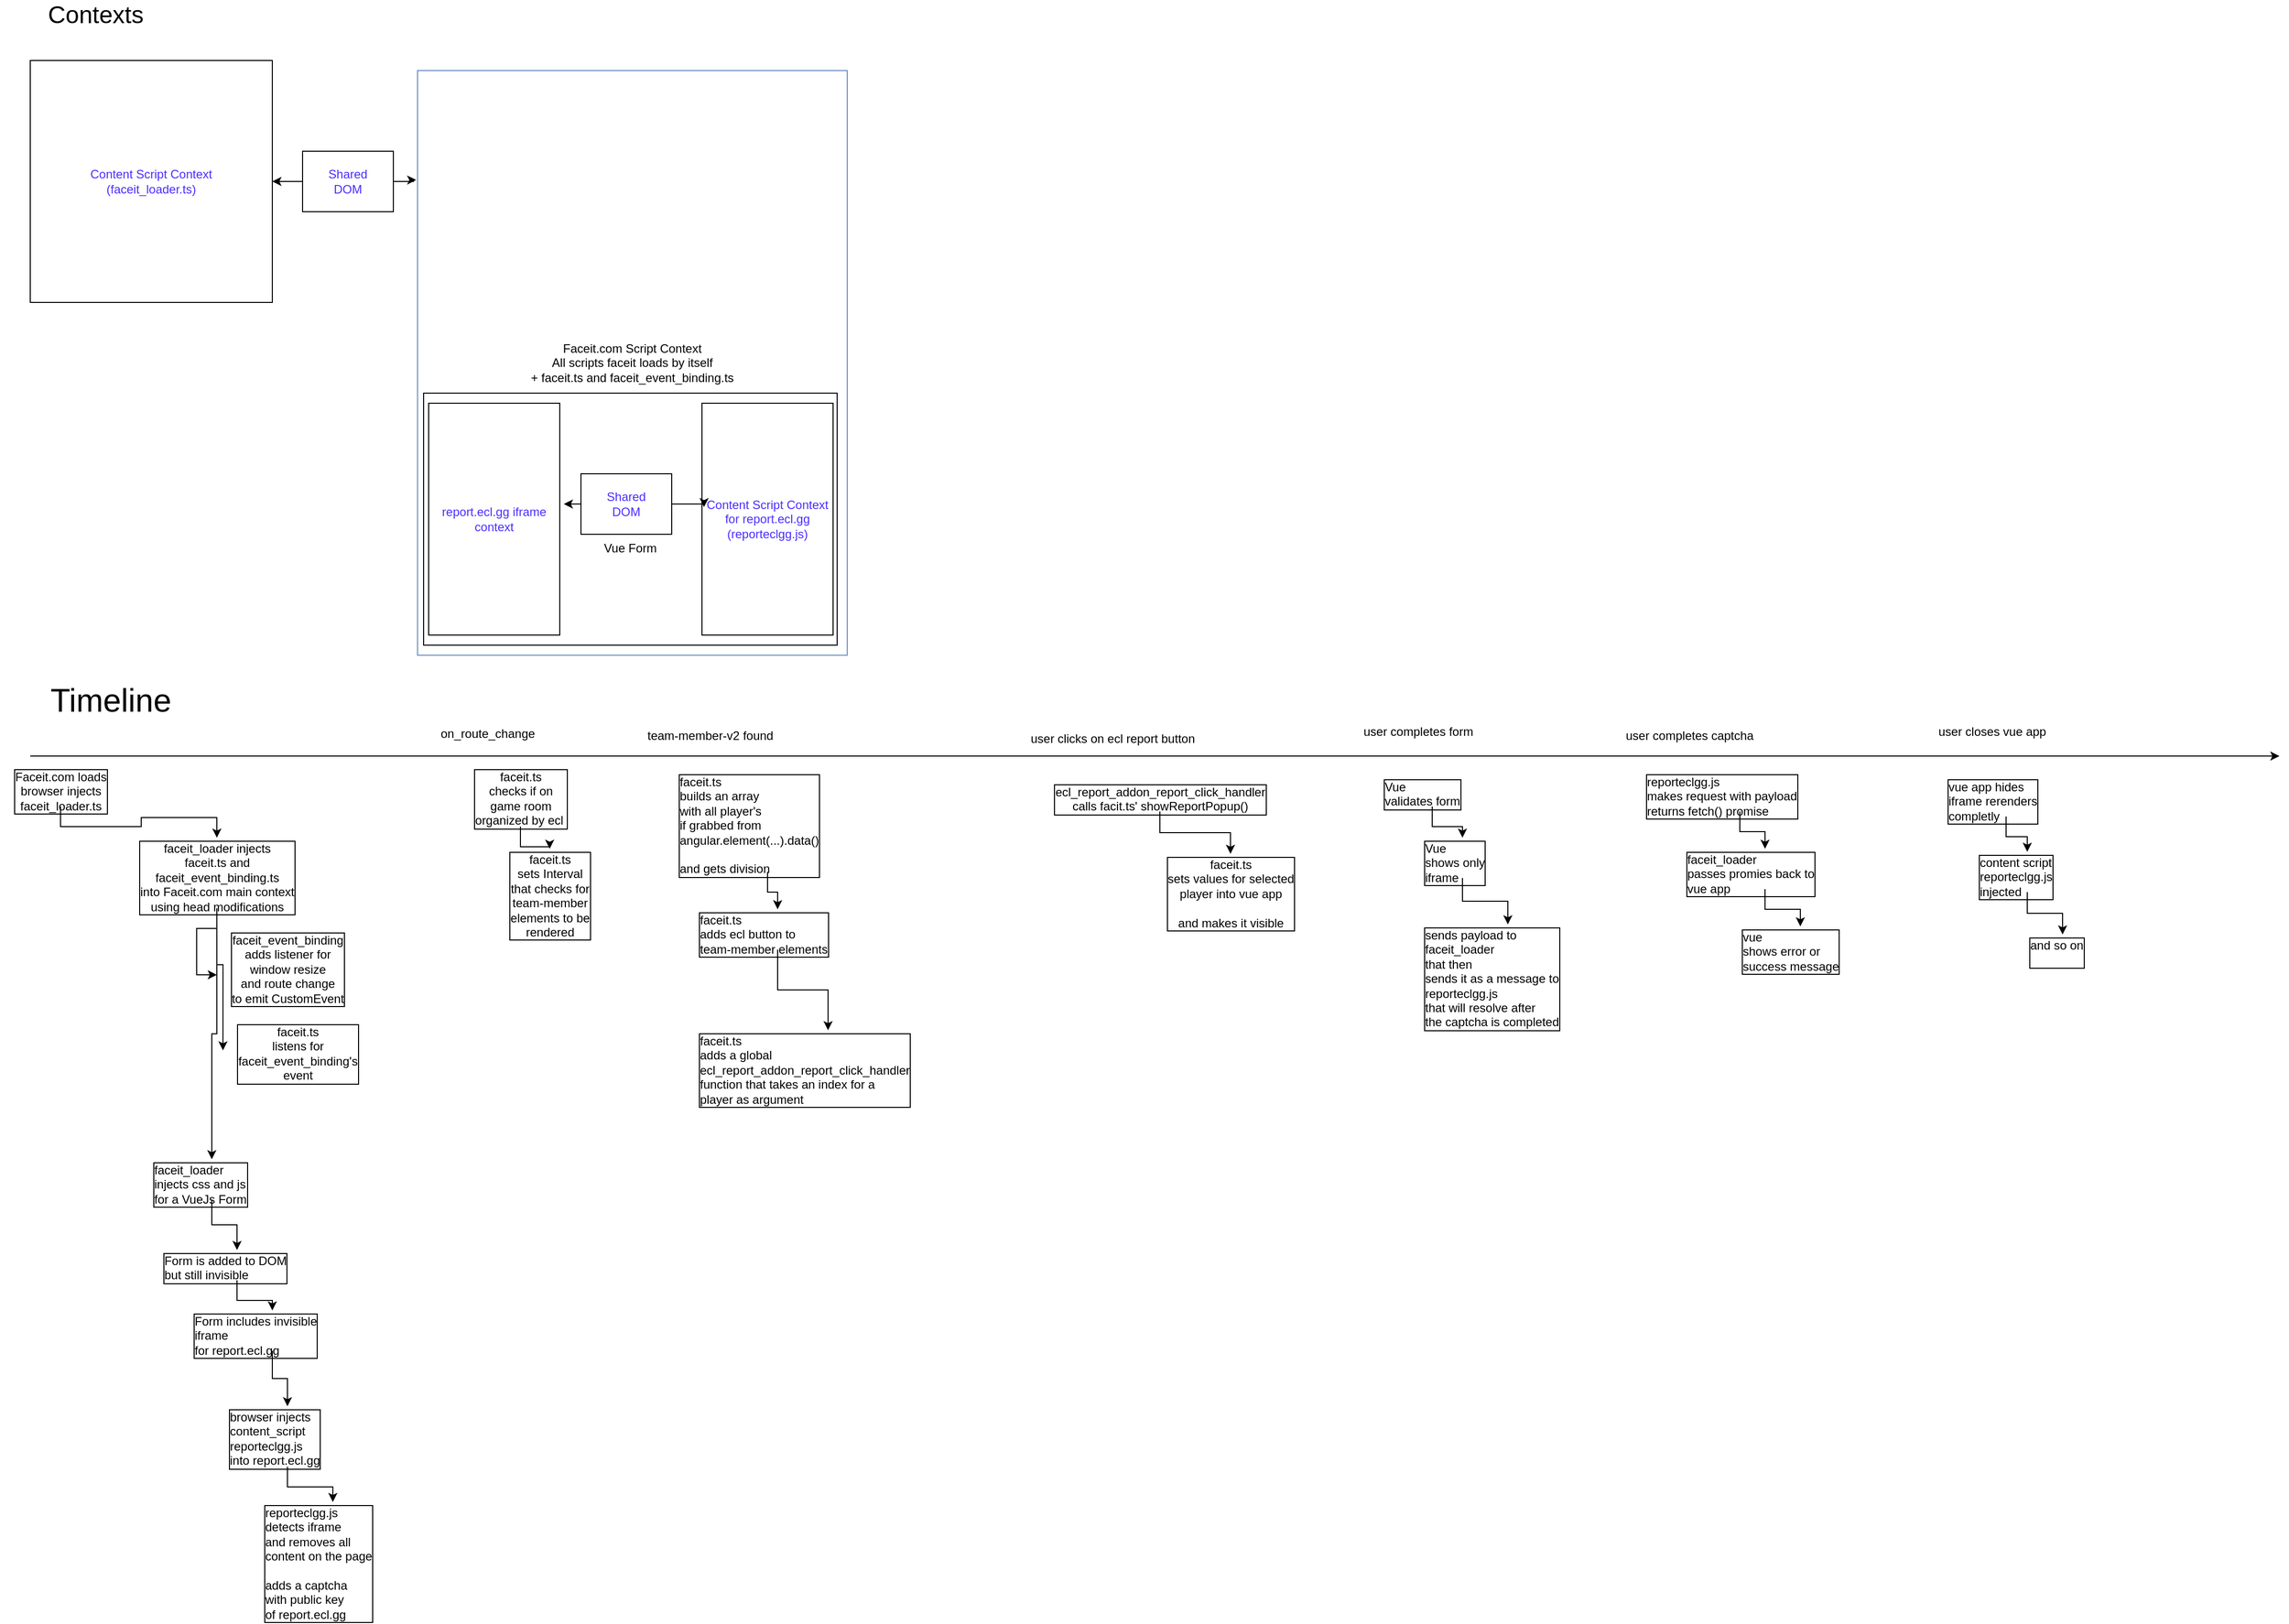 <mxfile version="11.2.3" type="device" pages="1"><diagram id="KSiuPfkT_5o3lUFsNJEc" name="Page-1"><mxGraphModel dx="1422" dy="806" grid="1" gridSize="10" guides="1" tooltips="1" connect="1" arrows="1" fold="1" page="1" pageScale="1" pageWidth="827" pageHeight="1169" math="0" shadow="0"><root><mxCell id="0"/><mxCell id="1" parent="0"/><mxCell id="Hacj__3jMwQTstBHI_Om-1" value="&lt;div&gt;Faceit.com Script Context&lt;/div&gt;&lt;div&gt;All scripts faceit loads by itself&lt;/div&gt;&lt;div&gt;+ faceit.ts and faceit_event_binding.ts&lt;br&gt;&lt;/div&gt;" style="rounded=0;whiteSpace=wrap;html=1;fillColor=none;strokeColor=#6c8ebf;" vertex="1" parent="1"><mxGeometry x="424" y="120" width="426" height="580" as="geometry"/></mxCell><mxCell id="Hacj__3jMwQTstBHI_Om-2" value="&lt;font style=&quot;font-size: 24px&quot;&gt;Contexts&lt;/font&gt;" style="text;html=1;strokeColor=none;fillColor=none;align=center;verticalAlign=middle;whiteSpace=wrap;rounded=0;" vertex="1" parent="1"><mxGeometry x="40" y="50" width="130" height="30" as="geometry"/></mxCell><mxCell id="Hacj__3jMwQTstBHI_Om-6" value="&lt;div&gt;Content Script Context&lt;/div&gt;&lt;div&gt;(faceit_loader.ts)&lt;/div&gt;" style="whiteSpace=wrap;html=1;aspect=fixed;fillColor=none;fontColor=#4A2EFF;" vertex="1" parent="1"><mxGeometry x="40" y="110" width="240" height="240" as="geometry"/></mxCell><mxCell id="Hacj__3jMwQTstBHI_Om-9" style="edgeStyle=orthogonalEdgeStyle;rounded=0;orthogonalLoop=1;jettySize=auto;html=1;entryX=1;entryY=0.5;entryDx=0;entryDy=0;fontColor=#4A2EFF;" edge="1" parent="1" source="Hacj__3jMwQTstBHI_Om-8" target="Hacj__3jMwQTstBHI_Om-6"><mxGeometry relative="1" as="geometry"/></mxCell><mxCell id="Hacj__3jMwQTstBHI_Om-10" style="edgeStyle=orthogonalEdgeStyle;rounded=0;orthogonalLoop=1;jettySize=auto;html=1;entryX=-0.003;entryY=0.187;entryDx=0;entryDy=0;entryPerimeter=0;fontColor=#4A2EFF;" edge="1" parent="1" source="Hacj__3jMwQTstBHI_Om-8" target="Hacj__3jMwQTstBHI_Om-1"><mxGeometry relative="1" as="geometry"/></mxCell><mxCell id="Hacj__3jMwQTstBHI_Om-8" value="&lt;div&gt;Shared&lt;/div&gt;&lt;div&gt;DOM&lt;/div&gt;" style="rounded=0;whiteSpace=wrap;html=1;fillColor=none;fontColor=#4A2EFF;" vertex="1" parent="1"><mxGeometry x="310" y="200" width="90" height="60" as="geometry"/></mxCell><mxCell id="Hacj__3jMwQTstBHI_Om-12" value="&lt;div&gt;report.ecl.gg iframe context&lt;br&gt;&lt;/div&gt;" style="rounded=0;whiteSpace=wrap;html=1;fillColor=none;fontColor=#4A2EFF;" vertex="1" parent="1"><mxGeometry x="435" y="450" width="130" height="230" as="geometry"/></mxCell><mxCell id="Hacj__3jMwQTstBHI_Om-16" style="edgeStyle=orthogonalEdgeStyle;rounded=0;orthogonalLoop=1;jettySize=auto;html=1;exitX=0;exitY=0.5;exitDx=0;exitDy=0;entryX=1.031;entryY=0.439;entryDx=0;entryDy=0;entryPerimeter=0;fontColor=#4A2EFF;" edge="1" parent="1" source="Hacj__3jMwQTstBHI_Om-14" target="Hacj__3jMwQTstBHI_Om-12"><mxGeometry relative="1" as="geometry"/></mxCell><mxCell id="Hacj__3jMwQTstBHI_Om-17" style="edgeStyle=orthogonalEdgeStyle;rounded=0;orthogonalLoop=1;jettySize=auto;html=1;exitX=1;exitY=0.5;exitDx=0;exitDy=0;entryX=0.015;entryY=0.448;entryDx=0;entryDy=0;entryPerimeter=0;fontColor=#4A2EFF;" edge="1" parent="1" source="Hacj__3jMwQTstBHI_Om-14" target="Hacj__3jMwQTstBHI_Om-15"><mxGeometry relative="1" as="geometry"/></mxCell><mxCell id="Hacj__3jMwQTstBHI_Om-14" value="&lt;div&gt;Shared&lt;/div&gt;&lt;div&gt;DOM&lt;/div&gt;" style="rounded=0;whiteSpace=wrap;html=1;fillColor=none;fontColor=#4A2EFF;" vertex="1" parent="1"><mxGeometry x="586" y="520" width="90" height="60" as="geometry"/></mxCell><mxCell id="Hacj__3jMwQTstBHI_Om-15" value="&lt;div&gt;Content Script Context for report.ecl.gg&lt;/div&gt;&lt;div&gt;(reporteclgg.js)&lt;br&gt;&lt;/div&gt;" style="rounded=0;whiteSpace=wrap;html=1;fillColor=none;fontColor=#4A2EFF;" vertex="1" parent="1"><mxGeometry x="706" y="450" width="130" height="230" as="geometry"/></mxCell><mxCell id="Hacj__3jMwQTstBHI_Om-18" value="&lt;font style=&quot;font-size: 32px&quot;&gt;Timeline&lt;/font&gt;" style="text;html=1;strokeColor=none;fillColor=none;align=center;verticalAlign=middle;whiteSpace=wrap;rounded=0;fontColor=#000000;" vertex="1" parent="1"><mxGeometry x="40" y="720" width="160" height="50" as="geometry"/></mxCell><mxCell id="Hacj__3jMwQTstBHI_Om-19" value="" style="endArrow=classic;html=1;fontColor=#000000;" edge="1" parent="1"><mxGeometry width="50" height="50" relative="1" as="geometry"><mxPoint x="40" y="800" as="sourcePoint"/><mxPoint x="2270" y="800" as="targetPoint"/></mxGeometry></mxCell><mxCell id="Hacj__3jMwQTstBHI_Om-30" style="edgeStyle=orthogonalEdgeStyle;rounded=0;orthogonalLoop=1;jettySize=auto;html=1;fontColor=#000000;" edge="1" parent="1" source="Hacj__3jMwQTstBHI_Om-20" target="Hacj__3jMwQTstBHI_Om-21"><mxGeometry relative="1" as="geometry"/></mxCell><mxCell id="Hacj__3jMwQTstBHI_Om-20" value="&lt;div&gt;Faceit.com loads&lt;/div&gt;&lt;div&gt;browser injects&lt;/div&gt;&lt;div&gt; faceit_loader.ts&lt;br&gt;&lt;/div&gt;" style="text;html=1;resizable=0;points=[];autosize=1;align=center;verticalAlign=top;spacingTop=-4;fontColor=#000000;labelBorderColor=#000000;" vertex="1" parent="1"><mxGeometry x="10" y="810" width="120" height="40" as="geometry"/></mxCell><mxCell id="Hacj__3jMwQTstBHI_Om-27" style="edgeStyle=orthogonalEdgeStyle;rounded=0;orthogonalLoop=1;jettySize=auto;html=1;entryX=0;entryY=0.643;entryDx=0;entryDy=0;entryPerimeter=0;fontColor=#000000;" edge="1" parent="1" source="Hacj__3jMwQTstBHI_Om-21" target="Hacj__3jMwQTstBHI_Om-22"><mxGeometry relative="1" as="geometry"/></mxCell><mxCell id="Hacj__3jMwQTstBHI_Om-28" style="edgeStyle=orthogonalEdgeStyle;rounded=0;orthogonalLoop=1;jettySize=auto;html=1;entryX=0.007;entryY=0.483;entryDx=0;entryDy=0;entryPerimeter=0;fontColor=#000000;" edge="1" parent="1" source="Hacj__3jMwQTstBHI_Om-21" target="Hacj__3jMwQTstBHI_Om-23"><mxGeometry relative="1" as="geometry"/></mxCell><mxCell id="Hacj__3jMwQTstBHI_Om-43" style="edgeStyle=orthogonalEdgeStyle;rounded=0;orthogonalLoop=1;jettySize=auto;html=1;fontColor=#000000;" edge="1" parent="1" source="Hacj__3jMwQTstBHI_Om-21" target="Hacj__3jMwQTstBHI_Om-42"><mxGeometry relative="1" as="geometry"/></mxCell><mxCell id="Hacj__3jMwQTstBHI_Om-21" value="&lt;div&gt;faceit_loader injects&lt;/div&gt;&lt;div&gt;faceit.ts and&lt;/div&gt;&lt;div&gt; faceit_event_binding.ts&lt;/div&gt;&lt;div&gt;into Faceit.com main context&lt;/div&gt;&lt;div&gt;using head modifications&lt;br&gt;&lt;/div&gt;" style="text;html=1;resizable=0;points=[];autosize=1;align=center;verticalAlign=top;spacingTop=-4;fontColor=#000000;labelBorderColor=#000000;" vertex="1" parent="1"><mxGeometry x="130" y="881" width="190" height="70" as="geometry"/></mxCell><mxCell id="Hacj__3jMwQTstBHI_Om-22" value="&lt;div&gt;faceit_event_binding&lt;/div&gt;&lt;div&gt;adds listener for&lt;/div&gt;&lt;div&gt;window resize&lt;/div&gt;&lt;div&gt;and route change&lt;/div&gt;&lt;div&gt;to emit CustomEvent&lt;br&gt;&lt;/div&gt;" style="text;html=1;resizable=0;points=[];autosize=1;align=center;verticalAlign=top;spacingTop=-4;fontColor=#000000;labelBorderColor=#000000;" vertex="1" parent="1"><mxGeometry x="225" y="972" width="140" height="70" as="geometry"/></mxCell><mxCell id="Hacj__3jMwQTstBHI_Om-23" value="&lt;div&gt;faceit.ts&lt;/div&gt;&lt;div&gt;listens for&lt;/div&gt;&lt;div&gt;faceit_event_binding's&lt;/div&gt;&lt;div&gt;event&lt;br&gt;&lt;/div&gt;" style="text;html=1;resizable=0;points=[];autosize=1;align=center;verticalAlign=top;spacingTop=-4;fontColor=#000000;labelBorderColor=#000000;" vertex="1" parent="1"><mxGeometry x="230" y="1063" width="150" height="60" as="geometry"/></mxCell><mxCell id="Hacj__3jMwQTstBHI_Om-25" value="on_route_change" style="text;html=1;resizable=0;points=[];autosize=1;align=left;verticalAlign=top;spacingTop=-4;fontColor=#000000;" vertex="1" parent="1"><mxGeometry x="445" y="768" width="120" height="20" as="geometry"/></mxCell><mxCell id="Hacj__3jMwQTstBHI_Om-32" value="" style="edgeStyle=orthogonalEdgeStyle;rounded=0;orthogonalLoop=1;jettySize=auto;html=1;fontColor=#000000;" edge="1" parent="1" source="Hacj__3jMwQTstBHI_Om-26" target="Hacj__3jMwQTstBHI_Om-31"><mxGeometry relative="1" as="geometry"/></mxCell><mxCell id="Hacj__3jMwQTstBHI_Om-26" value="&lt;div&gt;faceit.ts&lt;/div&gt;&lt;div&gt;checks if on&lt;/div&gt;&lt;div&gt;game room&lt;/div&gt;&lt;div&gt;organized by ecl&amp;nbsp; &lt;br&gt;&lt;/div&gt;" style="text;html=1;resizable=0;points=[];autosize=1;align=center;verticalAlign=top;spacingTop=-4;fontColor=#000000;labelBorderColor=#000000;" vertex="1" parent="1"><mxGeometry x="466" y="810" width="120" height="60" as="geometry"/></mxCell><mxCell id="Hacj__3jMwQTstBHI_Om-31" value="&lt;div&gt;faceit.ts&lt;/div&gt;&lt;div&gt;sets Interval&lt;/div&gt;&lt;div&gt;that checks for&lt;/div&gt;&lt;div&gt;team-member&lt;/div&gt;&lt;div&gt;elements to be&lt;/div&gt;&lt;div&gt;rendered&lt;br&gt;&lt;/div&gt;" style="text;html=1;resizable=0;points=[];autosize=1;align=center;verticalAlign=top;spacingTop=-4;fontColor=#000000;labelBorderColor=#000000;" vertex="1" parent="1"><mxGeometry x="500" y="892" width="110" height="90" as="geometry"/></mxCell><mxCell id="Hacj__3jMwQTstBHI_Om-33" value="team-member-v2 found" style="text;html=1;resizable=0;points=[];autosize=1;align=left;verticalAlign=top;spacingTop=-4;fontColor=#000000;" vertex="1" parent="1"><mxGeometry x="650" y="770" width="160" height="20" as="geometry"/></mxCell><mxCell id="Hacj__3jMwQTstBHI_Om-36" value="" style="edgeStyle=orthogonalEdgeStyle;rounded=0;orthogonalLoop=1;jettySize=auto;html=1;fontColor=#000000;" edge="1" parent="1" source="Hacj__3jMwQTstBHI_Om-34" target="Hacj__3jMwQTstBHI_Om-35"><mxGeometry relative="1" as="geometry"/></mxCell><mxCell id="Hacj__3jMwQTstBHI_Om-34" value="&lt;div&gt;faceit.ts&lt;/div&gt;&lt;div&gt;builds an array&lt;/div&gt;&lt;div&gt;with all player's&lt;/div&gt;&lt;div&gt;if grabbed from&lt;/div&gt;&lt;div&gt;angular.element(...).data()&lt;br&gt;&lt;/div&gt;&lt;div&gt;&lt;br&gt;&lt;/div&gt;&lt;div&gt;and gets division&lt;/div&gt;" style="text;html=1;resizable=0;points=[];autosize=1;align=left;verticalAlign=top;spacingTop=-4;fontColor=#000000;labelBorderColor=#000000;" vertex="1" parent="1"><mxGeometry x="681" y="815" width="180" height="100" as="geometry"/></mxCell><mxCell id="Hacj__3jMwQTstBHI_Om-39" value="" style="edgeStyle=orthogonalEdgeStyle;rounded=0;orthogonalLoop=1;jettySize=auto;html=1;fontColor=#000000;" edge="1" parent="1" source="Hacj__3jMwQTstBHI_Om-35" target="Hacj__3jMwQTstBHI_Om-38"><mxGeometry relative="1" as="geometry"/></mxCell><mxCell id="Hacj__3jMwQTstBHI_Om-35" value="&lt;div&gt;faceit.ts&lt;/div&gt;&lt;div&gt;adds ecl button to&lt;/div&gt;&lt;div&gt;team-member elements&lt;br&gt;&lt;/div&gt;" style="text;html=1;resizable=0;points=[];autosize=1;align=left;verticalAlign=top;spacingTop=-4;fontColor=#000000;labelBorderColor=#000000;" vertex="1" parent="1"><mxGeometry x="701" y="952" width="160" height="40" as="geometry"/></mxCell><mxCell id="Hacj__3jMwQTstBHI_Om-38" value="&lt;div&gt;faceit.ts&lt;/div&gt;&lt;div&gt;adds a global&lt;/div&gt;&lt;div&gt;&lt;span class=&quot;pl-en&quot;&gt;ecl_report_addon_report_click_handler&lt;/span&gt;&lt;/div&gt;&lt;div&gt;&lt;span class=&quot;pl-en&quot;&gt;function that takes an index for a&lt;/span&gt;&lt;/div&gt;&lt;div&gt;&lt;span class=&quot;pl-en&quot;&gt;player as argument&lt;br&gt;&lt;/span&gt;&lt;/div&gt;" style="text;html=1;resizable=0;points=[];autosize=1;align=left;verticalAlign=top;spacingTop=-4;fontColor=#000000;labelBorderColor=#000000;" vertex="1" parent="1"><mxGeometry x="701" y="1072" width="260" height="70" as="geometry"/></mxCell><mxCell id="Hacj__3jMwQTstBHI_Om-40" value="user clicks on ecl report button" style="text;html=1;resizable=0;points=[];autosize=1;align=left;verticalAlign=top;spacingTop=-4;fontColor=#000000;" vertex="1" parent="1"><mxGeometry x="1030" y="773" width="210" height="20" as="geometry"/></mxCell><mxCell id="Hacj__3jMwQTstBHI_Om-54" value="" style="edgeStyle=orthogonalEdgeStyle;rounded=0;orthogonalLoop=1;jettySize=auto;html=1;fontColor=#000000;" edge="1" parent="1" source="Hacj__3jMwQTstBHI_Om-41" target="Hacj__3jMwQTstBHI_Om-53"><mxGeometry relative="1" as="geometry"/></mxCell><mxCell id="Hacj__3jMwQTstBHI_Om-41" value="&lt;div&gt;&lt;span class=&quot;pl-en&quot;&gt;ecl_report_addon_report_click_handler&lt;/span&gt;&lt;/div&gt;&lt;div&gt;&lt;span class=&quot;pl-en&quot;&gt;calls facit.ts' showReportPopup()&lt;/span&gt;&lt;/div&gt;" style="text;html=1;resizable=0;points=[];autosize=1;align=center;verticalAlign=top;spacingTop=-4;fontColor=#000000;labelBorderColor=#000000;" vertex="1" parent="1"><mxGeometry x="1030" y="825" width="260" height="30" as="geometry"/></mxCell><mxCell id="Hacj__3jMwQTstBHI_Om-53" value="&lt;div&gt;faceit.ts&lt;/div&gt;&lt;div&gt;sets values for selected&lt;/div&gt;&lt;div&gt;player into vue app&lt;/div&gt;&lt;div&gt;&lt;br&gt;&lt;/div&gt;&lt;div&gt;and makes it visible&lt;br&gt;&lt;/div&gt;" style="text;html=1;resizable=0;points=[];autosize=1;align=center;verticalAlign=top;spacingTop=-4;fontColor=#000000;labelBorderColor=#000000;" vertex="1" parent="1"><mxGeometry x="1150" y="897" width="160" height="70" as="geometry"/></mxCell><mxCell id="Hacj__3jMwQTstBHI_Om-45" value="" style="edgeStyle=orthogonalEdgeStyle;rounded=0;orthogonalLoop=1;jettySize=auto;html=1;fontColor=#000000;" edge="1" parent="1" source="Hacj__3jMwQTstBHI_Om-42" target="Hacj__3jMwQTstBHI_Om-44"><mxGeometry relative="1" as="geometry"/></mxCell><mxCell id="Hacj__3jMwQTstBHI_Om-42" value="&lt;div&gt;faceit_loader&lt;/div&gt;&lt;div&gt;injects css and js&lt;/div&gt;&lt;div&gt;for a VueJs Form&lt;/div&gt;" style="text;html=1;resizable=0;points=[];autosize=1;align=left;verticalAlign=top;spacingTop=-4;fontColor=#000000;labelBorderColor=#000000;" vertex="1" parent="1"><mxGeometry x="160" y="1200" width="120" height="40" as="geometry"/></mxCell><mxCell id="Hacj__3jMwQTstBHI_Om-47" value="" style="edgeStyle=orthogonalEdgeStyle;rounded=0;orthogonalLoop=1;jettySize=auto;html=1;fontColor=#000000;" edge="1" parent="1" source="Hacj__3jMwQTstBHI_Om-44" target="Hacj__3jMwQTstBHI_Om-46"><mxGeometry relative="1" as="geometry"/></mxCell><mxCell id="Hacj__3jMwQTstBHI_Om-44" value="&lt;div&gt;Form is added to DOM&lt;/div&gt;&lt;div&gt;but still invisible&lt;br&gt;&lt;/div&gt;" style="text;html=1;resizable=0;points=[];autosize=1;align=left;verticalAlign=top;spacingTop=-4;fontColor=#000000;labelBorderColor=#000000;" vertex="1" parent="1"><mxGeometry x="170" y="1290" width="150" height="30" as="geometry"/></mxCell><mxCell id="Hacj__3jMwQTstBHI_Om-49" value="" style="edgeStyle=orthogonalEdgeStyle;rounded=0;orthogonalLoop=1;jettySize=auto;html=1;fontColor=#000000;" edge="1" parent="1" source="Hacj__3jMwQTstBHI_Om-46" target="Hacj__3jMwQTstBHI_Om-48"><mxGeometry relative="1" as="geometry"/></mxCell><mxCell id="Hacj__3jMwQTstBHI_Om-46" value="&lt;div&gt;Form includes invisible&lt;/div&gt;&lt;div&gt; iframe&lt;/div&gt;&lt;div&gt;for report.ecl.gg&lt;br&gt;&lt;/div&gt;" style="text;html=1;resizable=0;points=[];autosize=1;align=left;verticalAlign=top;spacingTop=-4;fontColor=#000000;labelBorderColor=#000000;" vertex="1" parent="1"><mxGeometry x="200" y="1350" width="160" height="40" as="geometry"/></mxCell><mxCell id="Hacj__3jMwQTstBHI_Om-51" value="" style="edgeStyle=orthogonalEdgeStyle;rounded=0;orthogonalLoop=1;jettySize=auto;html=1;fontColor=#000000;" edge="1" parent="1" source="Hacj__3jMwQTstBHI_Om-48" target="Hacj__3jMwQTstBHI_Om-50"><mxGeometry relative="1" as="geometry"/></mxCell><mxCell id="Hacj__3jMwQTstBHI_Om-48" value="&lt;div&gt;browser injects&lt;/div&gt;&lt;div&gt;content_script &lt;br&gt;&lt;/div&gt;&lt;div&gt;reporteclgg.js&lt;/div&gt;&lt;div&gt;into report.ecl.gg&lt;br&gt;&lt;/div&gt;" style="text;html=1;resizable=0;points=[];autosize=1;align=left;verticalAlign=top;spacingTop=-4;fontColor=#000000;labelBorderColor=#000000;" vertex="1" parent="1"><mxGeometry x="235" y="1445" width="120" height="60" as="geometry"/></mxCell><mxCell id="Hacj__3jMwQTstBHI_Om-50" value="&lt;div&gt;reporteclgg.js&lt;/div&gt;&lt;div&gt;detects iframe&lt;/div&gt;&lt;div&gt;and removes all&lt;/div&gt;&lt;div&gt;content on the page&lt;/div&gt;&lt;div&gt;&lt;br&gt;&lt;/div&gt;&lt;div&gt;adds a captcha&lt;/div&gt;&lt;div&gt;with public key&lt;/div&gt;&lt;div&gt;of report.ecl.gg&lt;/div&gt;" style="text;html=1;resizable=0;points=[];autosize=1;align=left;verticalAlign=top;spacingTop=-4;fontColor=#000000;labelBorderColor=#000000;" vertex="1" parent="1"><mxGeometry x="270" y="1540" width="140" height="110" as="geometry"/></mxCell><mxCell id="Hacj__3jMwQTstBHI_Om-52" value="&lt;div&gt;&lt;br&gt;&lt;/div&gt;&lt;div&gt;&lt;br&gt;&lt;/div&gt;&lt;div&gt;&lt;br&gt;&lt;/div&gt;&lt;div&gt;&lt;br&gt;&lt;/div&gt;&lt;div&gt;Vue Form&lt;br&gt;&lt;/div&gt;" style="rounded=0;whiteSpace=wrap;html=1;fillColor=none;fontColor=#000000;align=center;" vertex="1" parent="1"><mxGeometry x="430" y="440" width="410" height="250" as="geometry"/></mxCell><mxCell id="Hacj__3jMwQTstBHI_Om-55" value="user completes form" style="text;html=1;resizable=0;points=[];autosize=1;align=left;verticalAlign=top;spacingTop=-4;fontColor=#000000;" vertex="1" parent="1"><mxGeometry x="1360" y="766" width="140" height="20" as="geometry"/></mxCell><mxCell id="Hacj__3jMwQTstBHI_Om-58" value="" style="edgeStyle=orthogonalEdgeStyle;rounded=0;orthogonalLoop=1;jettySize=auto;html=1;fontColor=#000000;" edge="1" parent="1" source="Hacj__3jMwQTstBHI_Om-56" target="Hacj__3jMwQTstBHI_Om-57"><mxGeometry relative="1" as="geometry"/></mxCell><mxCell id="Hacj__3jMwQTstBHI_Om-56" value="&lt;div&gt;Vue&lt;/div&gt;&lt;div&gt;validates form&lt;br&gt;&lt;/div&gt;" style="text;html=1;resizable=0;points=[];autosize=1;align=left;verticalAlign=top;spacingTop=-4;fontColor=#000000;labelBorderColor=#000000;" vertex="1" parent="1"><mxGeometry x="1380" y="820" width="100" height="30" as="geometry"/></mxCell><mxCell id="Hacj__3jMwQTstBHI_Om-61" value="" style="edgeStyle=orthogonalEdgeStyle;rounded=0;orthogonalLoop=1;jettySize=auto;html=1;fontColor=#000000;" edge="1" parent="1" source="Hacj__3jMwQTstBHI_Om-57" target="Hacj__3jMwQTstBHI_Om-60"><mxGeometry relative="1" as="geometry"/></mxCell><mxCell id="Hacj__3jMwQTstBHI_Om-57" value="&lt;div&gt;Vue&lt;/div&gt;&lt;div&gt;shows only&lt;/div&gt;&lt;div&gt;iframe&lt;/div&gt;" style="text;html=1;resizable=0;points=[];autosize=1;align=left;verticalAlign=top;spacingTop=-4;fontColor=#000000;labelBorderColor=#000000;" vertex="1" parent="1"><mxGeometry x="1420" y="881" width="80" height="40" as="geometry"/></mxCell><mxCell id="Hacj__3jMwQTstBHI_Om-60" value="&lt;div&gt;sends payload to&lt;/div&gt;&lt;div&gt;faceit_loader&lt;/div&gt;&lt;div&gt;that then&lt;/div&gt;&lt;div&gt;sends it as a message to&lt;/div&gt;&lt;div&gt;reporteclgg.js&lt;/div&gt;&lt;div&gt;that will resolve after&lt;/div&gt;&lt;div&gt;the captcha is completed&lt;br&gt;&lt;/div&gt;" style="text;html=1;resizable=0;points=[];autosize=1;align=left;verticalAlign=top;spacingTop=-4;fontColor=#000000;labelBorderColor=#000000;" vertex="1" parent="1"><mxGeometry x="1420" y="967" width="170" height="100" as="geometry"/></mxCell><mxCell id="Hacj__3jMwQTstBHI_Om-59" value="user completes captcha" style="text;html=1;resizable=0;points=[];autosize=1;align=left;verticalAlign=top;spacingTop=-4;fontColor=#000000;" vertex="1" parent="1"><mxGeometry x="1620" y="770" width="160" height="20" as="geometry"/></mxCell><mxCell id="Hacj__3jMwQTstBHI_Om-64" value="" style="edgeStyle=orthogonalEdgeStyle;rounded=0;orthogonalLoop=1;jettySize=auto;html=1;fontColor=#000000;" edge="1" parent="1" source="Hacj__3jMwQTstBHI_Om-62" target="Hacj__3jMwQTstBHI_Om-63"><mxGeometry relative="1" as="geometry"/></mxCell><mxCell id="Hacj__3jMwQTstBHI_Om-62" value="&lt;div&gt;reporteclgg.js&lt;/div&gt;&lt;div&gt;makes request with payload&lt;/div&gt;&lt;div&gt;returns fetch() promise&lt;br&gt;&lt;/div&gt;" style="text;html=1;resizable=0;points=[];autosize=1;align=left;verticalAlign=top;spacingTop=-4;fontColor=#000000;labelBorderColor=#000000;" vertex="1" parent="1"><mxGeometry x="1640" y="815" width="190" height="40" as="geometry"/></mxCell><mxCell id="Hacj__3jMwQTstBHI_Om-66" value="" style="edgeStyle=orthogonalEdgeStyle;rounded=0;orthogonalLoop=1;jettySize=auto;html=1;fontColor=#000000;" edge="1" parent="1" source="Hacj__3jMwQTstBHI_Om-63" target="Hacj__3jMwQTstBHI_Om-65"><mxGeometry relative="1" as="geometry"/></mxCell><mxCell id="Hacj__3jMwQTstBHI_Om-63" value="&lt;div&gt;faceit_loader&lt;/div&gt;&lt;div&gt;passes promies back to&lt;/div&gt;&lt;div&gt;vue app&lt;br&gt;&lt;/div&gt;" style="text;html=1;resizable=0;points=[];autosize=1;align=left;verticalAlign=top;spacingTop=-4;fontColor=#000000;labelBorderColor=#000000;" vertex="1" parent="1"><mxGeometry x="1680" y="892" width="160" height="40" as="geometry"/></mxCell><mxCell id="Hacj__3jMwQTstBHI_Om-65" value="&lt;div&gt;vue&lt;/div&gt;&lt;div&gt;shows error or&lt;/div&gt;&lt;div&gt;success message&lt;br&gt;&lt;/div&gt;" style="text;html=1;resizable=0;points=[];autosize=1;align=left;verticalAlign=top;spacingTop=-4;fontColor=#000000;labelBorderColor=#000000;" vertex="1" parent="1"><mxGeometry x="1735" y="969" width="120" height="40" as="geometry"/></mxCell><mxCell id="Hacj__3jMwQTstBHI_Om-67" value="user closes vue app" style="text;html=1;resizable=0;points=[];autosize=1;align=left;verticalAlign=top;spacingTop=-4;fontColor=#000000;" vertex="1" parent="1"><mxGeometry x="1930" y="766" width="140" height="20" as="geometry"/></mxCell><mxCell id="Hacj__3jMwQTstBHI_Om-70" value="" style="edgeStyle=orthogonalEdgeStyle;rounded=0;orthogonalLoop=1;jettySize=auto;html=1;fontColor=#000000;" edge="1" parent="1" source="Hacj__3jMwQTstBHI_Om-68" target="Hacj__3jMwQTstBHI_Om-69"><mxGeometry relative="1" as="geometry"/></mxCell><mxCell id="Hacj__3jMwQTstBHI_Om-68" value="&lt;div&gt;vue app hides&lt;/div&gt;&lt;div&gt;iframe rerenders&lt;/div&gt;&lt;div&gt;completly&lt;br&gt;&lt;/div&gt;" style="text;html=1;resizable=0;points=[];autosize=1;align=left;verticalAlign=top;spacingTop=-4;fontColor=#000000;labelBorderColor=#000000;" vertex="1" parent="1"><mxGeometry x="1939" y="820" width="120" height="40" as="geometry"/></mxCell><mxCell id="Hacj__3jMwQTstBHI_Om-72" value="" style="edgeStyle=orthogonalEdgeStyle;rounded=0;orthogonalLoop=1;jettySize=auto;html=1;fontColor=#000000;" edge="1" parent="1" source="Hacj__3jMwQTstBHI_Om-69" target="Hacj__3jMwQTstBHI_Om-71"><mxGeometry relative="1" as="geometry"/></mxCell><mxCell id="Hacj__3jMwQTstBHI_Om-69" value="&lt;div&gt;content script&lt;/div&gt;&lt;div&gt;reporteclgg.js&lt;/div&gt;&lt;div&gt;injected&lt;/div&gt;" style="text;html=1;resizable=0;points=[];autosize=1;align=left;verticalAlign=top;spacingTop=-4;fontColor=#000000;labelBorderColor=#000000;" vertex="1" parent="1"><mxGeometry x="1970" y="895" width="100" height="40" as="geometry"/></mxCell><mxCell id="Hacj__3jMwQTstBHI_Om-71" value="&lt;div&gt;and so on&lt;/div&gt;&lt;div&gt;&lt;br&gt;&lt;/div&gt;" style="text;html=1;resizable=0;points=[];autosize=1;align=left;verticalAlign=top;spacingTop=-4;fontColor=#000000;labelBorderColor=#000000;" vertex="1" parent="1"><mxGeometry x="2020" y="977" width="70" height="30" as="geometry"/></mxCell></root></mxGraphModel></diagram></mxfile>